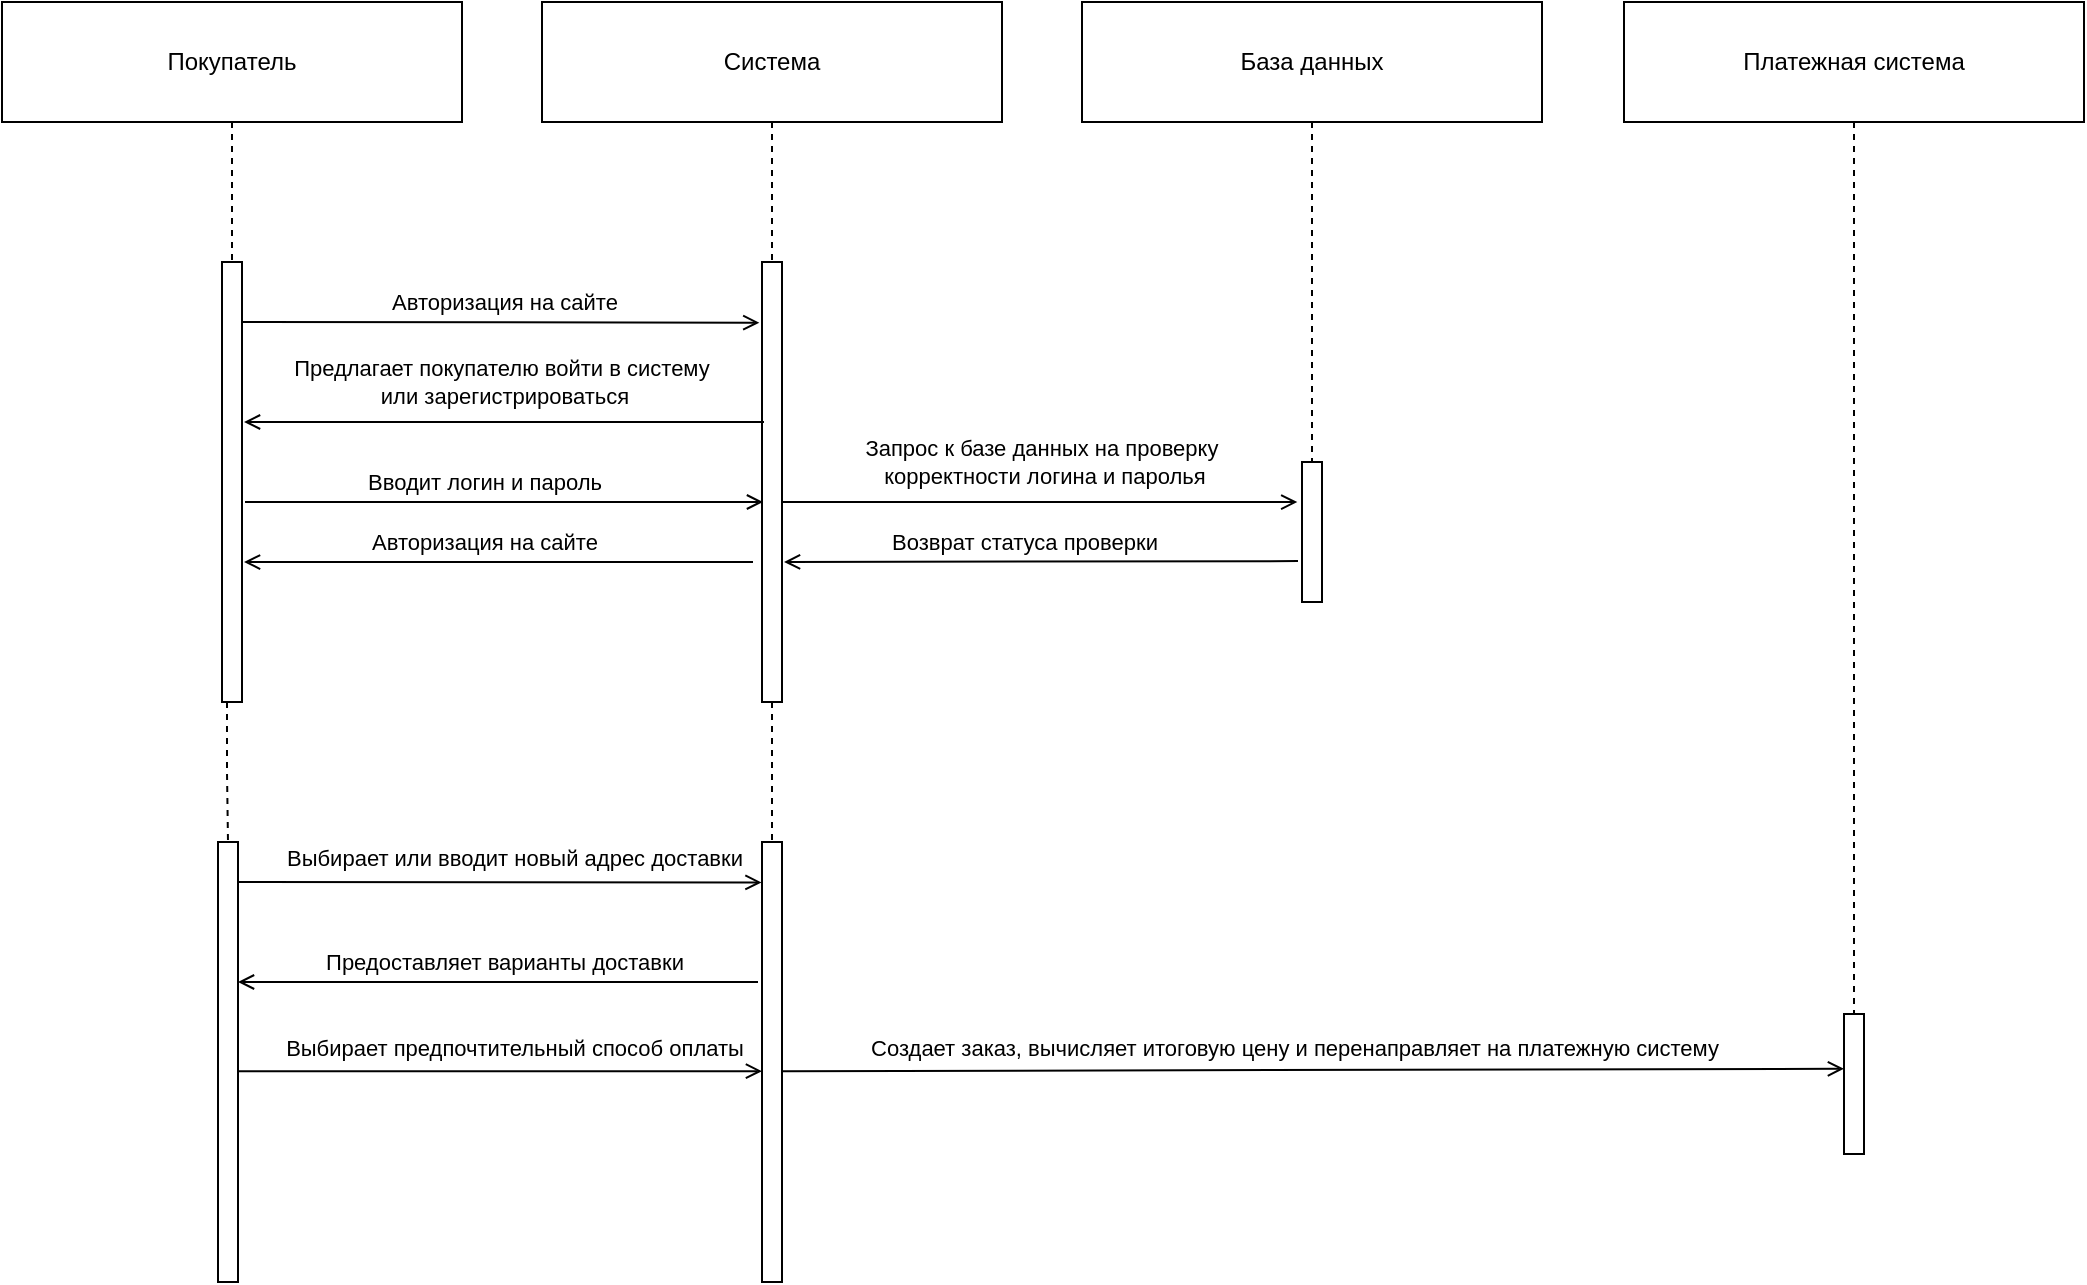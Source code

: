 <mxfile version="24.4.4" type="github">
  <diagram name="Страница — 1" id="stip9UstteszHj4OPxRw">
    <mxGraphModel dx="1509" dy="813" grid="1" gridSize="10" guides="1" tooltips="1" connect="1" arrows="1" fold="1" page="1" pageScale="1" pageWidth="827" pageHeight="1169" math="0" shadow="0">
      <root>
        <mxCell id="0" />
        <mxCell id="1" parent="0" />
        <mxCell id="UhohhzFJ1dDM9mg7Cj9z-9" style="edgeStyle=orthogonalEdgeStyle;rounded=0;orthogonalLoop=1;jettySize=auto;html=1;exitX=0.5;exitY=1;exitDx=0;exitDy=0;endArrow=none;endFill=0;dashed=1;" edge="1" parent="1" source="UhohhzFJ1dDM9mg7Cj9z-3" target="UhohhzFJ1dDM9mg7Cj9z-7">
          <mxGeometry relative="1" as="geometry" />
        </mxCell>
        <mxCell id="UhohhzFJ1dDM9mg7Cj9z-3" value="Покупатель" style="rounded=0;whiteSpace=wrap;html=1;" vertex="1" parent="1">
          <mxGeometry x="29" y="40" width="230" height="60" as="geometry" />
        </mxCell>
        <mxCell id="UhohhzFJ1dDM9mg7Cj9z-12" style="edgeStyle=orthogonalEdgeStyle;rounded=0;orthogonalLoop=1;jettySize=auto;html=1;exitX=0.5;exitY=1;exitDx=0;exitDy=0;endArrow=none;endFill=0;dashed=1;" edge="1" parent="1" source="UhohhzFJ1dDM9mg7Cj9z-4" target="UhohhzFJ1dDM9mg7Cj9z-11">
          <mxGeometry relative="1" as="geometry" />
        </mxCell>
        <mxCell id="UhohhzFJ1dDM9mg7Cj9z-4" value="Система" style="rounded=0;whiteSpace=wrap;html=1;" vertex="1" parent="1">
          <mxGeometry x="299" y="40" width="230" height="60" as="geometry" />
        </mxCell>
        <mxCell id="UhohhzFJ1dDM9mg7Cj9z-47" style="edgeStyle=orthogonalEdgeStyle;rounded=0;orthogonalLoop=1;jettySize=auto;html=1;exitX=0.5;exitY=1;exitDx=0;exitDy=0;entryX=0.5;entryY=0;entryDx=0;entryDy=0;endArrow=none;endFill=0;dashed=1;" edge="1" parent="1" source="UhohhzFJ1dDM9mg7Cj9z-5" target="UhohhzFJ1dDM9mg7Cj9z-22">
          <mxGeometry relative="1" as="geometry" />
        </mxCell>
        <mxCell id="UhohhzFJ1dDM9mg7Cj9z-5" value="База данных" style="rounded=0;whiteSpace=wrap;html=1;" vertex="1" parent="1">
          <mxGeometry x="569" y="40" width="230" height="60" as="geometry" />
        </mxCell>
        <mxCell id="UhohhzFJ1dDM9mg7Cj9z-33" style="edgeStyle=orthogonalEdgeStyle;rounded=0;orthogonalLoop=1;jettySize=auto;html=1;exitX=0.25;exitY=1;exitDx=0;exitDy=0;endArrow=none;endFill=0;dashed=1;" edge="1" parent="1" source="UhohhzFJ1dDM9mg7Cj9z-7" target="UhohhzFJ1dDM9mg7Cj9z-32">
          <mxGeometry relative="1" as="geometry" />
        </mxCell>
        <mxCell id="UhohhzFJ1dDM9mg7Cj9z-7" value="" style="rounded=0;whiteSpace=wrap;html=1;" vertex="1" parent="1">
          <mxGeometry x="139" y="170" width="10" height="220" as="geometry" />
        </mxCell>
        <mxCell id="UhohhzFJ1dDM9mg7Cj9z-37" style="edgeStyle=orthogonalEdgeStyle;rounded=0;orthogonalLoop=1;jettySize=auto;html=1;exitX=0.5;exitY=1;exitDx=0;exitDy=0;entryX=0.5;entryY=0;entryDx=0;entryDy=0;endArrow=none;endFill=0;dashed=1;" edge="1" parent="1" source="UhohhzFJ1dDM9mg7Cj9z-11" target="UhohhzFJ1dDM9mg7Cj9z-36">
          <mxGeometry relative="1" as="geometry" />
        </mxCell>
        <mxCell id="UhohhzFJ1dDM9mg7Cj9z-11" value="" style="rounded=0;whiteSpace=wrap;html=1;" vertex="1" parent="1">
          <mxGeometry x="409" y="170" width="10" height="220" as="geometry" />
        </mxCell>
        <mxCell id="UhohhzFJ1dDM9mg7Cj9z-16" value="Предлагает покупателю войти в систему&amp;nbsp;&lt;div&gt;или зарегистрироваться&lt;/div&gt;" style="edgeLabel;html=1;align=center;verticalAlign=middle;resizable=0;points=[];" vertex="1" connectable="0" parent="1">
          <mxGeometry x="280.001" y="230.0" as="geometry" />
        </mxCell>
        <mxCell id="UhohhzFJ1dDM9mg7Cj9z-17" value="Авторизация на сайте" style="edgeLabel;html=1;align=center;verticalAlign=middle;resizable=0;points=[];" vertex="1" connectable="0" parent="1">
          <mxGeometry x="280.005" y="189.996" as="geometry" />
        </mxCell>
        <mxCell id="UhohhzFJ1dDM9mg7Cj9z-18" value="" style="endArrow=open;html=1;rounded=0;endFill=0;entryX=-0.133;entryY=0.138;entryDx=0;entryDy=0;entryPerimeter=0;" edge="1" parent="1" target="UhohhzFJ1dDM9mg7Cj9z-11">
          <mxGeometry width="50" height="50" relative="1" as="geometry">
            <mxPoint x="149" y="200" as="sourcePoint" />
            <mxPoint x="400" y="200" as="targetPoint" />
          </mxGeometry>
        </mxCell>
        <mxCell id="UhohhzFJ1dDM9mg7Cj9z-19" value="" style="endArrow=open;html=1;rounded=0;endFill=0;" edge="1" parent="1">
          <mxGeometry width="50" height="50" relative="1" as="geometry">
            <mxPoint x="410" y="250" as="sourcePoint" />
            <mxPoint x="150" y="250" as="targetPoint" />
          </mxGeometry>
        </mxCell>
        <mxCell id="UhohhzFJ1dDM9mg7Cj9z-20" value="" style="endArrow=open;html=1;rounded=0;endFill=0;entryX=-0.133;entryY=0.138;entryDx=0;entryDy=0;entryPerimeter=0;" edge="1" parent="1">
          <mxGeometry width="50" height="50" relative="1" as="geometry">
            <mxPoint x="150.51" y="290" as="sourcePoint" />
            <mxPoint x="409.51" y="290" as="targetPoint" />
          </mxGeometry>
        </mxCell>
        <mxCell id="UhohhzFJ1dDM9mg7Cj9z-21" value="Вводит логин и пароль" style="edgeLabel;html=1;align=center;verticalAlign=middle;resizable=0;points=[];" vertex="1" connectable="0" parent="1">
          <mxGeometry x="269.995" y="279.996" as="geometry" />
        </mxCell>
        <mxCell id="UhohhzFJ1dDM9mg7Cj9z-22" value="" style="rounded=0;whiteSpace=wrap;html=1;" vertex="1" parent="1">
          <mxGeometry x="679" y="270" width="10" height="70" as="geometry" />
        </mxCell>
        <mxCell id="UhohhzFJ1dDM9mg7Cj9z-23" value="" style="endArrow=open;html=1;rounded=0;endFill=0;entryX=-0.235;entryY=0.286;entryDx=0;entryDy=0;entryPerimeter=0;" edge="1" parent="1" target="UhohhzFJ1dDM9mg7Cj9z-22">
          <mxGeometry width="50" height="50" relative="1" as="geometry">
            <mxPoint x="419" y="290" as="sourcePoint" />
            <mxPoint x="670" y="290" as="targetPoint" />
          </mxGeometry>
        </mxCell>
        <mxCell id="UhohhzFJ1dDM9mg7Cj9z-24" value="Запрос к базе данных на проверку&amp;nbsp;&lt;div&gt;корректности логина и паролья&lt;/div&gt;" style="edgeLabel;html=1;align=center;verticalAlign=middle;resizable=0;points=[];" vertex="1" connectable="0" parent="1">
          <mxGeometry x="549.995" y="269.996" as="geometry" />
        </mxCell>
        <mxCell id="UhohhzFJ1dDM9mg7Cj9z-27" value="" style="endArrow=open;html=1;rounded=0;endFill=0;exitX=-0.2;exitY=0.708;exitDx=0;exitDy=0;exitPerimeter=0;" edge="1" parent="1" source="UhohhzFJ1dDM9mg7Cj9z-22">
          <mxGeometry width="50" height="50" relative="1" as="geometry">
            <mxPoint x="669" y="320" as="sourcePoint" />
            <mxPoint x="420" y="320" as="targetPoint" />
          </mxGeometry>
        </mxCell>
        <mxCell id="UhohhzFJ1dDM9mg7Cj9z-28" value="Возврат статуса проверки" style="edgeLabel;html=1;align=center;verticalAlign=middle;resizable=0;points=[];" vertex="1" connectable="0" parent="1">
          <mxGeometry x="539.995" y="309.996" as="geometry" />
        </mxCell>
        <mxCell id="UhohhzFJ1dDM9mg7Cj9z-29" value="" style="endArrow=open;html=1;rounded=0;endFill=0;entryX=1.1;entryY=0.682;entryDx=0;entryDy=0;entryPerimeter=0;" edge="1" parent="1" target="UhohhzFJ1dDM9mg7Cj9z-7">
          <mxGeometry width="50" height="50" relative="1" as="geometry">
            <mxPoint x="404.5" y="320" as="sourcePoint" />
            <mxPoint x="155.5" y="320" as="targetPoint" />
          </mxGeometry>
        </mxCell>
        <mxCell id="UhohhzFJ1dDM9mg7Cj9z-30" value="Авторизация на сайте" style="edgeLabel;html=1;align=center;verticalAlign=middle;resizable=0;points=[];" vertex="1" connectable="0" parent="1">
          <mxGeometry x="269.995" y="309.996" as="geometry" />
        </mxCell>
        <mxCell id="UhohhzFJ1dDM9mg7Cj9z-32" value="" style="rounded=0;whiteSpace=wrap;html=1;" vertex="1" parent="1">
          <mxGeometry x="137" y="460" width="10" height="220" as="geometry" />
        </mxCell>
        <mxCell id="UhohhzFJ1dDM9mg7Cj9z-34" value="" style="endArrow=open;html=1;rounded=0;endFill=0;entryX=-0.024;entryY=0.092;entryDx=0;entryDy=0;entryPerimeter=0;" edge="1" parent="1" target="UhohhzFJ1dDM9mg7Cj9z-36">
          <mxGeometry width="50" height="50" relative="1" as="geometry">
            <mxPoint x="147" y="480" as="sourcePoint" />
            <mxPoint x="406" y="480" as="targetPoint" />
          </mxGeometry>
        </mxCell>
        <mxCell id="UhohhzFJ1dDM9mg7Cj9z-35" value="Выбирает или вводит новый адрес доставки" style="edgeLabel;html=1;align=center;verticalAlign=middle;resizable=0;points=[];" vertex="1" connectable="0" parent="1">
          <mxGeometry x="298.995" y="469.996" as="geometry">
            <mxPoint x="-14" y="-2" as="offset" />
          </mxGeometry>
        </mxCell>
        <mxCell id="UhohhzFJ1dDM9mg7Cj9z-36" value="" style="rounded=0;whiteSpace=wrap;html=1;" vertex="1" parent="1">
          <mxGeometry x="409" y="460" width="10" height="220" as="geometry" />
        </mxCell>
        <mxCell id="UhohhzFJ1dDM9mg7Cj9z-38" value="Предоставляет варианты доставки" style="edgeLabel;html=1;align=center;verticalAlign=middle;resizable=0;points=[];" vertex="1" connectable="0" parent="1">
          <mxGeometry x="280.001" y="520.0" as="geometry" />
        </mxCell>
        <mxCell id="UhohhzFJ1dDM9mg7Cj9z-39" value="" style="endArrow=open;html=1;rounded=0;endFill=0;" edge="1" parent="1">
          <mxGeometry width="50" height="50" relative="1" as="geometry">
            <mxPoint x="407" y="530" as="sourcePoint" />
            <mxPoint x="147" y="530" as="targetPoint" />
          </mxGeometry>
        </mxCell>
        <mxCell id="UhohhzFJ1dDM9mg7Cj9z-40" value="" style="endArrow=open;html=1;rounded=0;endFill=0;entryX=-0.024;entryY=0.092;entryDx=0;entryDy=0;entryPerimeter=0;" edge="1" parent="1">
          <mxGeometry width="50" height="50" relative="1" as="geometry">
            <mxPoint x="147" y="574.59" as="sourcePoint" />
            <mxPoint x="409" y="574.59" as="targetPoint" />
          </mxGeometry>
        </mxCell>
        <mxCell id="UhohhzFJ1dDM9mg7Cj9z-41" value="Выбирает предпочтительный способ оплаты" style="edgeLabel;html=1;align=center;verticalAlign=middle;resizable=0;points=[];" vertex="1" connectable="0" parent="1">
          <mxGeometry x="298.995" y="564.586" as="geometry">
            <mxPoint x="-14" y="-2" as="offset" />
          </mxGeometry>
        </mxCell>
        <mxCell id="UhohhzFJ1dDM9mg7Cj9z-55" style="edgeStyle=orthogonalEdgeStyle;rounded=0;orthogonalLoop=1;jettySize=auto;html=1;exitX=0.5;exitY=1;exitDx=0;exitDy=0;entryX=0.5;entryY=0;entryDx=0;entryDy=0;endArrow=none;endFill=0;dashed=1;" edge="1" parent="1" source="UhohhzFJ1dDM9mg7Cj9z-46" target="UhohhzFJ1dDM9mg7Cj9z-53">
          <mxGeometry relative="1" as="geometry" />
        </mxCell>
        <mxCell id="UhohhzFJ1dDM9mg7Cj9z-46" value="Платежная система" style="rounded=0;whiteSpace=wrap;html=1;" vertex="1" parent="1">
          <mxGeometry x="840" y="40" width="230" height="60" as="geometry" />
        </mxCell>
        <mxCell id="UhohhzFJ1dDM9mg7Cj9z-51" value="" style="endArrow=open;html=1;rounded=0;endFill=0;entryX=-0.002;entryY=0.391;entryDx=0;entryDy=0;entryPerimeter=0;" edge="1" parent="1" target="UhohhzFJ1dDM9mg7Cj9z-53">
          <mxGeometry width="50" height="50" relative="1" as="geometry">
            <mxPoint x="419" y="574.59" as="sourcePoint" />
            <mxPoint x="930" y="590" as="targetPoint" />
          </mxGeometry>
        </mxCell>
        <mxCell id="UhohhzFJ1dDM9mg7Cj9z-52" value="Создает заказ, вычисляет итоговую цену и перенаправляет на платежную систему" style="edgeLabel;html=1;align=center;verticalAlign=middle;resizable=0;points=[];" vertex="1" connectable="0" parent="1">
          <mxGeometry x="688.995" y="564.586" as="geometry">
            <mxPoint x="-14" y="-2" as="offset" />
          </mxGeometry>
        </mxCell>
        <mxCell id="UhohhzFJ1dDM9mg7Cj9z-53" value="" style="rounded=0;whiteSpace=wrap;html=1;" vertex="1" parent="1">
          <mxGeometry x="950" y="546" width="10" height="70" as="geometry" />
        </mxCell>
      </root>
    </mxGraphModel>
  </diagram>
</mxfile>

